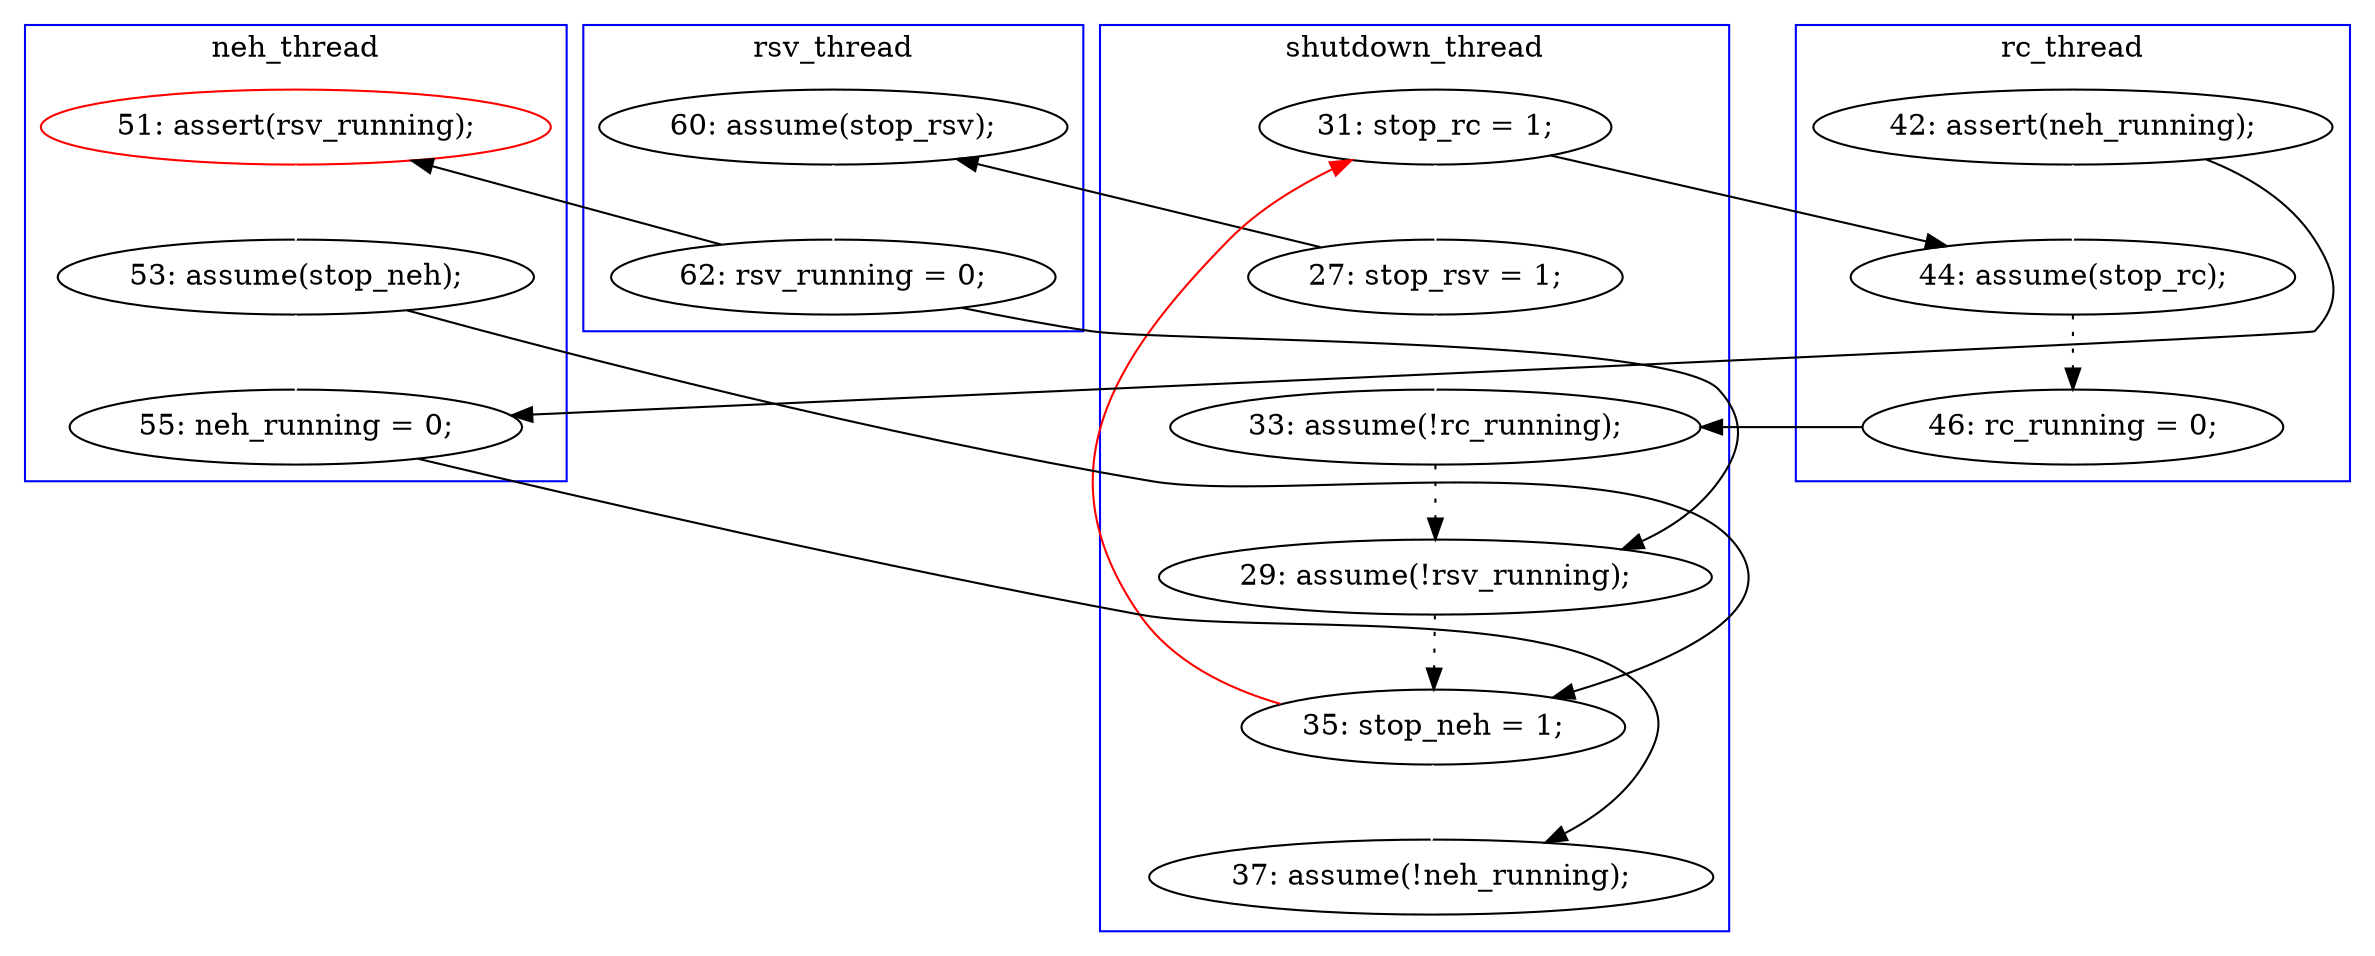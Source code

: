 digraph Counterexample {
	15 -> 20 [color = black, style = solid, constraint = false]
	26 -> 31 [color = black, style = dotted]
	21 -> 29 [color = black, style = solid, constraint = false]
	21 -> 26 [color = black, style = solid, constraint = false]
	32 -> 33 [color = black, style = solid, constraint = false]
	16 -> 17 [color = white, style = solid]
	25 -> 26 [color = black, style = dotted]
	13 -> 15 [color = white, style = solid]
	29 -> 30 [color = white, style = solid]
	13 -> 17 [color = black, style = solid, constraint = false]
	17 -> 24 [color = black, style = dotted]
	30 -> 32 [color = white, style = solid]
	15 -> 25 [color = white, style = solid]
	31 -> 33 [color = white, style = solid]
	24 -> 25 [color = black, style = solid, constraint = false]
	30 -> 31 [color = black, style = solid, constraint = false]
	16 -> 32 [color = black, style = solid, constraint = false]
	31 -> 13 [color = red, style = solid, constraint = false]
	20 -> 21 [color = white, style = solid]
	subgraph cluster4 {
		label = rsv_thread
		color = blue
		21  [label = "62: rsv_running = 0;"]
		20  [label = "60: assume(stop_rsv);"]
	}
	subgraph cluster2 {
		label = rc_thread
		color = blue
		16  [label = "42: assert(neh_running);"]
		24  [label = "46: rc_running = 0;"]
		17  [label = "44: assume(stop_rc);"]
	}
	subgraph cluster3 {
		label = neh_thread
		color = blue
		32  [label = "55: neh_running = 0;"]
		30  [label = "53: assume(stop_neh);"]
		29  [label = "51: assert(rsv_running);", color = red]
	}
	subgraph cluster1 {
		label = shutdown_thread
		color = blue
		31  [label = "35: stop_neh = 1;"]
		26  [label = "29: assume(!rsv_running);"]
		33  [label = "37: assume(!neh_running);"]
		13  [label = "31: stop_rc = 1;"]
		25  [label = "33: assume(!rc_running);"]
		15  [label = "27: stop_rsv = 1;"]
	}
}
